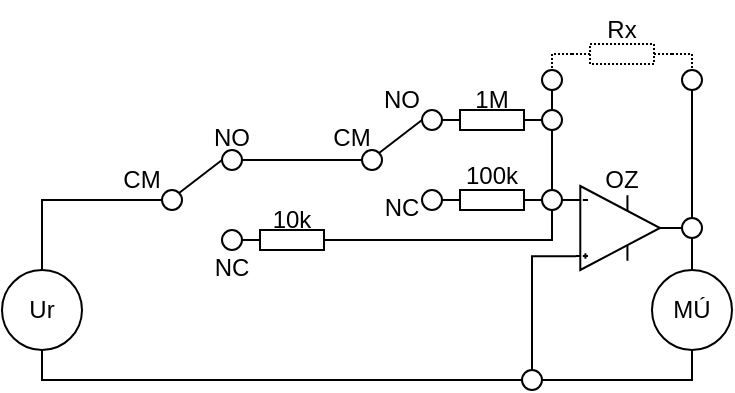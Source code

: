<mxfile version="18.0.1" type="device"><diagram id="ktpYinmayE-koLmqKyAW" name="Stránka-1"><mxGraphModel dx="367" dy="288" grid="1" gridSize="10" guides="1" tooltips="1" connect="1" arrows="1" fold="1" page="1" pageScale="1" pageWidth="827" pageHeight="1169" math="0" shadow="0"><root><mxCell id="0"/><mxCell id="1" parent="0"/><mxCell id="DnEVvWgwZuQHDfL5mjPG-1" value="Ur" style="ellipse;whiteSpace=wrap;html=1;aspect=fixed;" parent="1" vertex="1"><mxGeometry x="130" y="300" width="40" height="40" as="geometry"/></mxCell><mxCell id="DnEVvWgwZuQHDfL5mjPG-9" style="edgeStyle=orthogonalEdgeStyle;rounded=0;orthogonalLoop=1;jettySize=auto;html=1;exitX=0;exitY=0.5;exitDx=0;exitDy=0;entryX=0.5;entryY=0;entryDx=0;entryDy=0;endArrow=none;endFill=0;" parent="1" source="DnEVvWgwZuQHDfL5mjPG-2" target="DnEVvWgwZuQHDfL5mjPG-1" edge="1"><mxGeometry relative="1" as="geometry"/></mxCell><mxCell id="DnEVvWgwZuQHDfL5mjPG-2" value="" style="ellipse;whiteSpace=wrap;html=1;aspect=fixed;" parent="1" vertex="1"><mxGeometry x="210" y="260" width="10" height="10" as="geometry"/></mxCell><mxCell id="DnEVvWgwZuQHDfL5mjPG-13" style="edgeStyle=orthogonalEdgeStyle;rounded=0;orthogonalLoop=1;jettySize=auto;html=1;exitX=1;exitY=0.5;exitDx=0;exitDy=0;entryX=0;entryY=0.5;entryDx=0;entryDy=0;endArrow=none;endFill=0;" parent="1" source="DnEVvWgwZuQHDfL5mjPG-3" target="DnEVvWgwZuQHDfL5mjPG-5" edge="1"><mxGeometry relative="1" as="geometry"/></mxCell><mxCell id="DnEVvWgwZuQHDfL5mjPG-3" value="" style="ellipse;whiteSpace=wrap;html=1;aspect=fixed;" parent="1" vertex="1"><mxGeometry x="240" y="240" width="10" height="10" as="geometry"/></mxCell><mxCell id="DnEVvWgwZuQHDfL5mjPG-4" value="" style="ellipse;whiteSpace=wrap;html=1;aspect=fixed;" parent="1" vertex="1"><mxGeometry x="240" y="280" width="10" height="10" as="geometry"/></mxCell><mxCell id="DnEVvWgwZuQHDfL5mjPG-5" value="" style="ellipse;whiteSpace=wrap;html=1;aspect=fixed;" parent="1" vertex="1"><mxGeometry x="310" y="240" width="10" height="10" as="geometry"/></mxCell><mxCell id="DnEVvWgwZuQHDfL5mjPG-6" value="" style="ellipse;whiteSpace=wrap;html=1;aspect=fixed;" parent="1" vertex="1"><mxGeometry x="340" y="260" width="10" height="10" as="geometry"/></mxCell><mxCell id="DnEVvWgwZuQHDfL5mjPG-7" value="" style="ellipse;whiteSpace=wrap;html=1;aspect=fixed;" parent="1" vertex="1"><mxGeometry x="340" y="220" width="10" height="10" as="geometry"/></mxCell><mxCell id="DnEVvWgwZuQHDfL5mjPG-17" style="edgeStyle=orthogonalEdgeStyle;rounded=0;orthogonalLoop=1;jettySize=auto;html=1;exitX=1;exitY=0.5;exitDx=0;exitDy=0;exitPerimeter=0;entryX=0.5;entryY=1;entryDx=0;entryDy=0;endArrow=none;endFill=0;" parent="1" source="DnEVvWgwZuQHDfL5mjPG-10" target="DnEVvWgwZuQHDfL5mjPG-15" edge="1"><mxGeometry relative="1" as="geometry"><mxPoint x="400" y="285" as="targetPoint"/><Array as="points"><mxPoint x="405" y="285"/></Array></mxGeometry></mxCell><mxCell id="DnEVvWgwZuQHDfL5mjPG-10" value="" style="pointerEvents=1;verticalLabelPosition=bottom;shadow=0;dashed=0;align=center;html=1;verticalAlign=top;shape=mxgraph.electrical.resistors.resistor_1;" parent="1" vertex="1"><mxGeometry x="250" y="280" width="50" height="10" as="geometry"/></mxCell><mxCell id="DnEVvWgwZuQHDfL5mjPG-11" value="" style="pointerEvents=1;verticalLabelPosition=bottom;shadow=0;dashed=0;align=center;html=1;verticalAlign=top;shape=mxgraph.electrical.resistors.resistor_1;" parent="1" vertex="1"><mxGeometry x="350" y="220" width="50" height="10" as="geometry"/></mxCell><mxCell id="DnEVvWgwZuQHDfL5mjPG-12" value="" style="pointerEvents=1;verticalLabelPosition=bottom;shadow=0;dashed=0;align=center;html=1;verticalAlign=top;shape=mxgraph.electrical.resistors.resistor_1;" parent="1" vertex="1"><mxGeometry x="350" y="260" width="50" height="10" as="geometry"/></mxCell><mxCell id="DnEVvWgwZuQHDfL5mjPG-14" value="" style="ellipse;whiteSpace=wrap;html=1;aspect=fixed;" parent="1" vertex="1"><mxGeometry x="400" y="220" width="10" height="10" as="geometry"/></mxCell><mxCell id="DnEVvWgwZuQHDfL5mjPG-18" style="edgeStyle=orthogonalEdgeStyle;rounded=0;orthogonalLoop=1;jettySize=auto;html=1;exitX=0.5;exitY=0;exitDx=0;exitDy=0;entryX=0.5;entryY=1;entryDx=0;entryDy=0;endArrow=none;endFill=0;" parent="1" source="DnEVvWgwZuQHDfL5mjPG-15" target="DnEVvWgwZuQHDfL5mjPG-14" edge="1"><mxGeometry relative="1" as="geometry"/></mxCell><mxCell id="DnEVvWgwZuQHDfL5mjPG-20" style="edgeStyle=orthogonalEdgeStyle;rounded=0;orthogonalLoop=1;jettySize=auto;html=1;exitX=1;exitY=0.5;exitDx=0;exitDy=0;entryX=0;entryY=0.165;entryDx=0;entryDy=0;entryPerimeter=0;endArrow=none;endFill=0;" parent="1" source="DnEVvWgwZuQHDfL5mjPG-15" target="DnEVvWgwZuQHDfL5mjPG-19" edge="1"><mxGeometry relative="1" as="geometry"/></mxCell><mxCell id="DnEVvWgwZuQHDfL5mjPG-15" value="" style="ellipse;whiteSpace=wrap;html=1;aspect=fixed;" parent="1" vertex="1"><mxGeometry x="400" y="260" width="10" height="10" as="geometry"/></mxCell><mxCell id="DnEVvWgwZuQHDfL5mjPG-26" style="edgeStyle=orthogonalEdgeStyle;rounded=0;orthogonalLoop=1;jettySize=auto;html=1;exitX=1;exitY=0.5;exitDx=0;exitDy=0;exitPerimeter=0;entryX=0;entryY=0.5;entryDx=0;entryDy=0;endArrow=none;endFill=0;" parent="1" source="DnEVvWgwZuQHDfL5mjPG-19" target="DnEVvWgwZuQHDfL5mjPG-25" edge="1"><mxGeometry relative="1" as="geometry"/></mxCell><mxCell id="DnEVvWgwZuQHDfL5mjPG-37" style="edgeStyle=orthogonalEdgeStyle;rounded=0;orthogonalLoop=1;jettySize=auto;html=1;exitX=0;exitY=0.835;exitDx=0;exitDy=0;exitPerimeter=0;entryX=0.5;entryY=0;entryDx=0;entryDy=0;endArrow=none;endFill=0;" parent="1" source="DnEVvWgwZuQHDfL5mjPG-19" target="DnEVvWgwZuQHDfL5mjPG-34" edge="1"><mxGeometry relative="1" as="geometry"/></mxCell><mxCell id="DnEVvWgwZuQHDfL5mjPG-19" value="" style="verticalLabelPosition=bottom;shadow=0;dashed=0;align=center;html=1;verticalAlign=top;shape=mxgraph.electrical.abstract.operational_amp_1;" parent="1" vertex="1"><mxGeometry x="417" y="258" width="42" height="42" as="geometry"/></mxCell><mxCell id="DnEVvWgwZuQHDfL5mjPG-22" style="edgeStyle=orthogonalEdgeStyle;rounded=0;orthogonalLoop=1;jettySize=auto;html=1;exitX=0.5;exitY=1;exitDx=0;exitDy=0;entryX=0.5;entryY=0;entryDx=0;entryDy=0;endArrow=none;endFill=0;" parent="1" source="DnEVvWgwZuQHDfL5mjPG-21" target="DnEVvWgwZuQHDfL5mjPG-14" edge="1"><mxGeometry relative="1" as="geometry"/></mxCell><mxCell id="DnEVvWgwZuQHDfL5mjPG-21" value="" style="ellipse;whiteSpace=wrap;html=1;aspect=fixed;" parent="1" vertex="1"><mxGeometry x="400" y="200" width="10" height="10" as="geometry"/></mxCell><mxCell id="DnEVvWgwZuQHDfL5mjPG-28" style="edgeStyle=orthogonalEdgeStyle;rounded=0;orthogonalLoop=1;jettySize=auto;html=1;exitX=1;exitY=0.5;exitDx=0;exitDy=0;exitPerimeter=0;entryX=0.5;entryY=0;entryDx=0;entryDy=0;endArrow=none;endFill=0;dashed=1;dashPattern=1 1;" parent="1" source="DnEVvWgwZuQHDfL5mjPG-23" target="DnEVvWgwZuQHDfL5mjPG-24" edge="1"><mxGeometry relative="1" as="geometry"/></mxCell><mxCell id="DnEVvWgwZuQHDfL5mjPG-29" style="edgeStyle=orthogonalEdgeStyle;rounded=0;orthogonalLoop=1;jettySize=auto;html=1;exitX=0;exitY=0.5;exitDx=0;exitDy=0;exitPerimeter=0;entryX=0.5;entryY=0;entryDx=0;entryDy=0;dashed=1;endArrow=none;endFill=0;dashPattern=1 1;" parent="1" source="DnEVvWgwZuQHDfL5mjPG-23" target="DnEVvWgwZuQHDfL5mjPG-21" edge="1"><mxGeometry relative="1" as="geometry"/></mxCell><mxCell id="DnEVvWgwZuQHDfL5mjPG-23" value="" style="pointerEvents=1;verticalLabelPosition=bottom;shadow=0;dashed=1;align=center;html=1;verticalAlign=top;shape=mxgraph.electrical.resistors.resistor_1;dashPattern=1 1;" parent="1" vertex="1"><mxGeometry x="415" y="187" width="50" height="10" as="geometry"/></mxCell><mxCell id="DnEVvWgwZuQHDfL5mjPG-24" value="" style="ellipse;whiteSpace=wrap;html=1;aspect=fixed;" parent="1" vertex="1"><mxGeometry x="470" y="200" width="10" height="10" as="geometry"/></mxCell><mxCell id="DnEVvWgwZuQHDfL5mjPG-27" style="edgeStyle=orthogonalEdgeStyle;rounded=0;orthogonalLoop=1;jettySize=auto;html=1;exitX=0.5;exitY=0;exitDx=0;exitDy=0;entryX=0.5;entryY=1;entryDx=0;entryDy=0;endArrow=none;endFill=0;" parent="1" source="DnEVvWgwZuQHDfL5mjPG-25" target="DnEVvWgwZuQHDfL5mjPG-24" edge="1"><mxGeometry relative="1" as="geometry"/></mxCell><mxCell id="DnEVvWgwZuQHDfL5mjPG-31" style="edgeStyle=orthogonalEdgeStyle;rounded=0;orthogonalLoop=1;jettySize=auto;html=1;exitX=0.5;exitY=1;exitDx=0;exitDy=0;entryX=0.5;entryY=0;entryDx=0;entryDy=0;endArrow=none;endFill=0;" parent="1" source="DnEVvWgwZuQHDfL5mjPG-25" target="DnEVvWgwZuQHDfL5mjPG-30" edge="1"><mxGeometry relative="1" as="geometry"/></mxCell><mxCell id="DnEVvWgwZuQHDfL5mjPG-25" value="" style="ellipse;whiteSpace=wrap;html=1;aspect=fixed;" parent="1" vertex="1"><mxGeometry x="470" y="274" width="10" height="10" as="geometry"/></mxCell><mxCell id="DnEVvWgwZuQHDfL5mjPG-38" style="edgeStyle=orthogonalEdgeStyle;rounded=0;orthogonalLoop=1;jettySize=auto;html=1;exitX=0.5;exitY=1;exitDx=0;exitDy=0;entryX=1;entryY=0.5;entryDx=0;entryDy=0;endArrow=none;endFill=0;" parent="1" source="DnEVvWgwZuQHDfL5mjPG-30" target="DnEVvWgwZuQHDfL5mjPG-34" edge="1"><mxGeometry relative="1" as="geometry"><Array as="points"><mxPoint x="475" y="355"/></Array></mxGeometry></mxCell><mxCell id="DnEVvWgwZuQHDfL5mjPG-30" value="MÚ" style="ellipse;whiteSpace=wrap;html=1;aspect=fixed;" parent="1" vertex="1"><mxGeometry x="455" y="300" width="40" height="40" as="geometry"/></mxCell><mxCell id="DnEVvWgwZuQHDfL5mjPG-39" style="edgeStyle=orthogonalEdgeStyle;rounded=0;orthogonalLoop=1;jettySize=auto;html=1;exitX=0;exitY=0.5;exitDx=0;exitDy=0;entryX=0.5;entryY=1;entryDx=0;entryDy=0;endArrow=none;endFill=0;" parent="1" source="DnEVvWgwZuQHDfL5mjPG-34" target="DnEVvWgwZuQHDfL5mjPG-1" edge="1"><mxGeometry relative="1" as="geometry"><Array as="points"><mxPoint x="150" y="355"/></Array></mxGeometry></mxCell><mxCell id="DnEVvWgwZuQHDfL5mjPG-34" value="" style="ellipse;whiteSpace=wrap;html=1;aspect=fixed;" parent="1" vertex="1"><mxGeometry x="390" y="350" width="10" height="10" as="geometry"/></mxCell><mxCell id="DnEVvWgwZuQHDfL5mjPG-40" value="" style="endArrow=none;html=1;rounded=0;entryX=0;entryY=0.5;entryDx=0;entryDy=0;exitX=1;exitY=0;exitDx=0;exitDy=0;" parent="1" source="DnEVvWgwZuQHDfL5mjPG-5" target="DnEVvWgwZuQHDfL5mjPG-7" edge="1"><mxGeometry width="50" height="50" relative="1" as="geometry"><mxPoint x="270" y="240" as="sourcePoint"/><mxPoint x="320" y="190" as="targetPoint"/></mxGeometry></mxCell><mxCell id="DnEVvWgwZuQHDfL5mjPG-41" value="" style="endArrow=none;html=1;rounded=0;exitX=1;exitY=0;exitDx=0;exitDy=0;entryX=0;entryY=0.5;entryDx=0;entryDy=0;" parent="1" source="DnEVvWgwZuQHDfL5mjPG-2" target="DnEVvWgwZuQHDfL5mjPG-3" edge="1"><mxGeometry width="50" height="50" relative="1" as="geometry"><mxPoint x="220" y="260" as="sourcePoint"/><mxPoint x="240" y="260" as="targetPoint"/></mxGeometry></mxCell><mxCell id="DnEVvWgwZuQHDfL5mjPG-42" value="Rx" style="text;html=1;strokeColor=none;fillColor=none;align=center;verticalAlign=middle;whiteSpace=wrap;rounded=0;dashed=1;dashPattern=1 1;" parent="1" vertex="1"><mxGeometry x="410" y="165" width="60" height="30" as="geometry"/></mxCell><mxCell id="DnEVvWgwZuQHDfL5mjPG-43" value="OZ" style="text;html=1;strokeColor=none;fillColor=none;align=center;verticalAlign=middle;whiteSpace=wrap;rounded=0;dashed=1;dashPattern=1 1;" parent="1" vertex="1"><mxGeometry x="410" y="240" width="60" height="30" as="geometry"/></mxCell><mxCell id="DnEVvWgwZuQHDfL5mjPG-44" value="CM" style="text;html=1;strokeColor=none;fillColor=none;align=center;verticalAlign=middle;whiteSpace=wrap;rounded=0;dashed=1;dashPattern=1 1;" parent="1" vertex="1"><mxGeometry x="170" y="240" width="60" height="30" as="geometry"/></mxCell><mxCell id="DnEVvWgwZuQHDfL5mjPG-45" value="NO" style="text;html=1;strokeColor=none;fillColor=none;align=center;verticalAlign=middle;whiteSpace=wrap;rounded=0;dashed=1;dashPattern=1 1;" parent="1" vertex="1"><mxGeometry x="215" y="219" width="60" height="30" as="geometry"/></mxCell><mxCell id="DnEVvWgwZuQHDfL5mjPG-46" value="NC" style="text;html=1;strokeColor=none;fillColor=none;align=center;verticalAlign=middle;whiteSpace=wrap;rounded=0;dashed=1;dashPattern=1 1;" parent="1" vertex="1"><mxGeometry x="215" y="284" width="60" height="30" as="geometry"/></mxCell><mxCell id="DnEVvWgwZuQHDfL5mjPG-48" value="NC" style="text;html=1;strokeColor=none;fillColor=none;align=center;verticalAlign=middle;whiteSpace=wrap;rounded=0;dashed=1;dashPattern=1 1;" parent="1" vertex="1"><mxGeometry x="300" y="254" width="60" height="30" as="geometry"/></mxCell><mxCell id="DnEVvWgwZuQHDfL5mjPG-49" value="NO" style="text;html=1;strokeColor=none;fillColor=none;align=center;verticalAlign=middle;whiteSpace=wrap;rounded=0;dashed=1;dashPattern=1 1;" parent="1" vertex="1"><mxGeometry x="300" y="200" width="60" height="30" as="geometry"/></mxCell><mxCell id="DnEVvWgwZuQHDfL5mjPG-50" value="CM" style="text;html=1;strokeColor=none;fillColor=none;align=center;verticalAlign=middle;whiteSpace=wrap;rounded=0;dashed=1;dashPattern=1 1;" parent="1" vertex="1"><mxGeometry x="275" y="219" width="60" height="30" as="geometry"/></mxCell><mxCell id="DnEVvWgwZuQHDfL5mjPG-51" value="10k" style="text;html=1;strokeColor=none;fillColor=none;align=center;verticalAlign=middle;whiteSpace=wrap;rounded=0;dashed=1;dashPattern=1 1;" parent="1" vertex="1"><mxGeometry x="245" y="260" width="60" height="30" as="geometry"/></mxCell><mxCell id="DnEVvWgwZuQHDfL5mjPG-52" value="100k" style="text;html=1;strokeColor=none;fillColor=none;align=center;verticalAlign=middle;whiteSpace=wrap;rounded=0;dashed=1;dashPattern=1 1;" parent="1" vertex="1"><mxGeometry x="345" y="238" width="60" height="30" as="geometry"/></mxCell><mxCell id="DnEVvWgwZuQHDfL5mjPG-53" value="1M" style="text;html=1;strokeColor=none;fillColor=none;align=center;verticalAlign=middle;whiteSpace=wrap;rounded=0;dashed=1;dashPattern=1 1;" parent="1" vertex="1"><mxGeometry x="345" y="200" width="60" height="30" as="geometry"/></mxCell></root></mxGraphModel></diagram></mxfile>